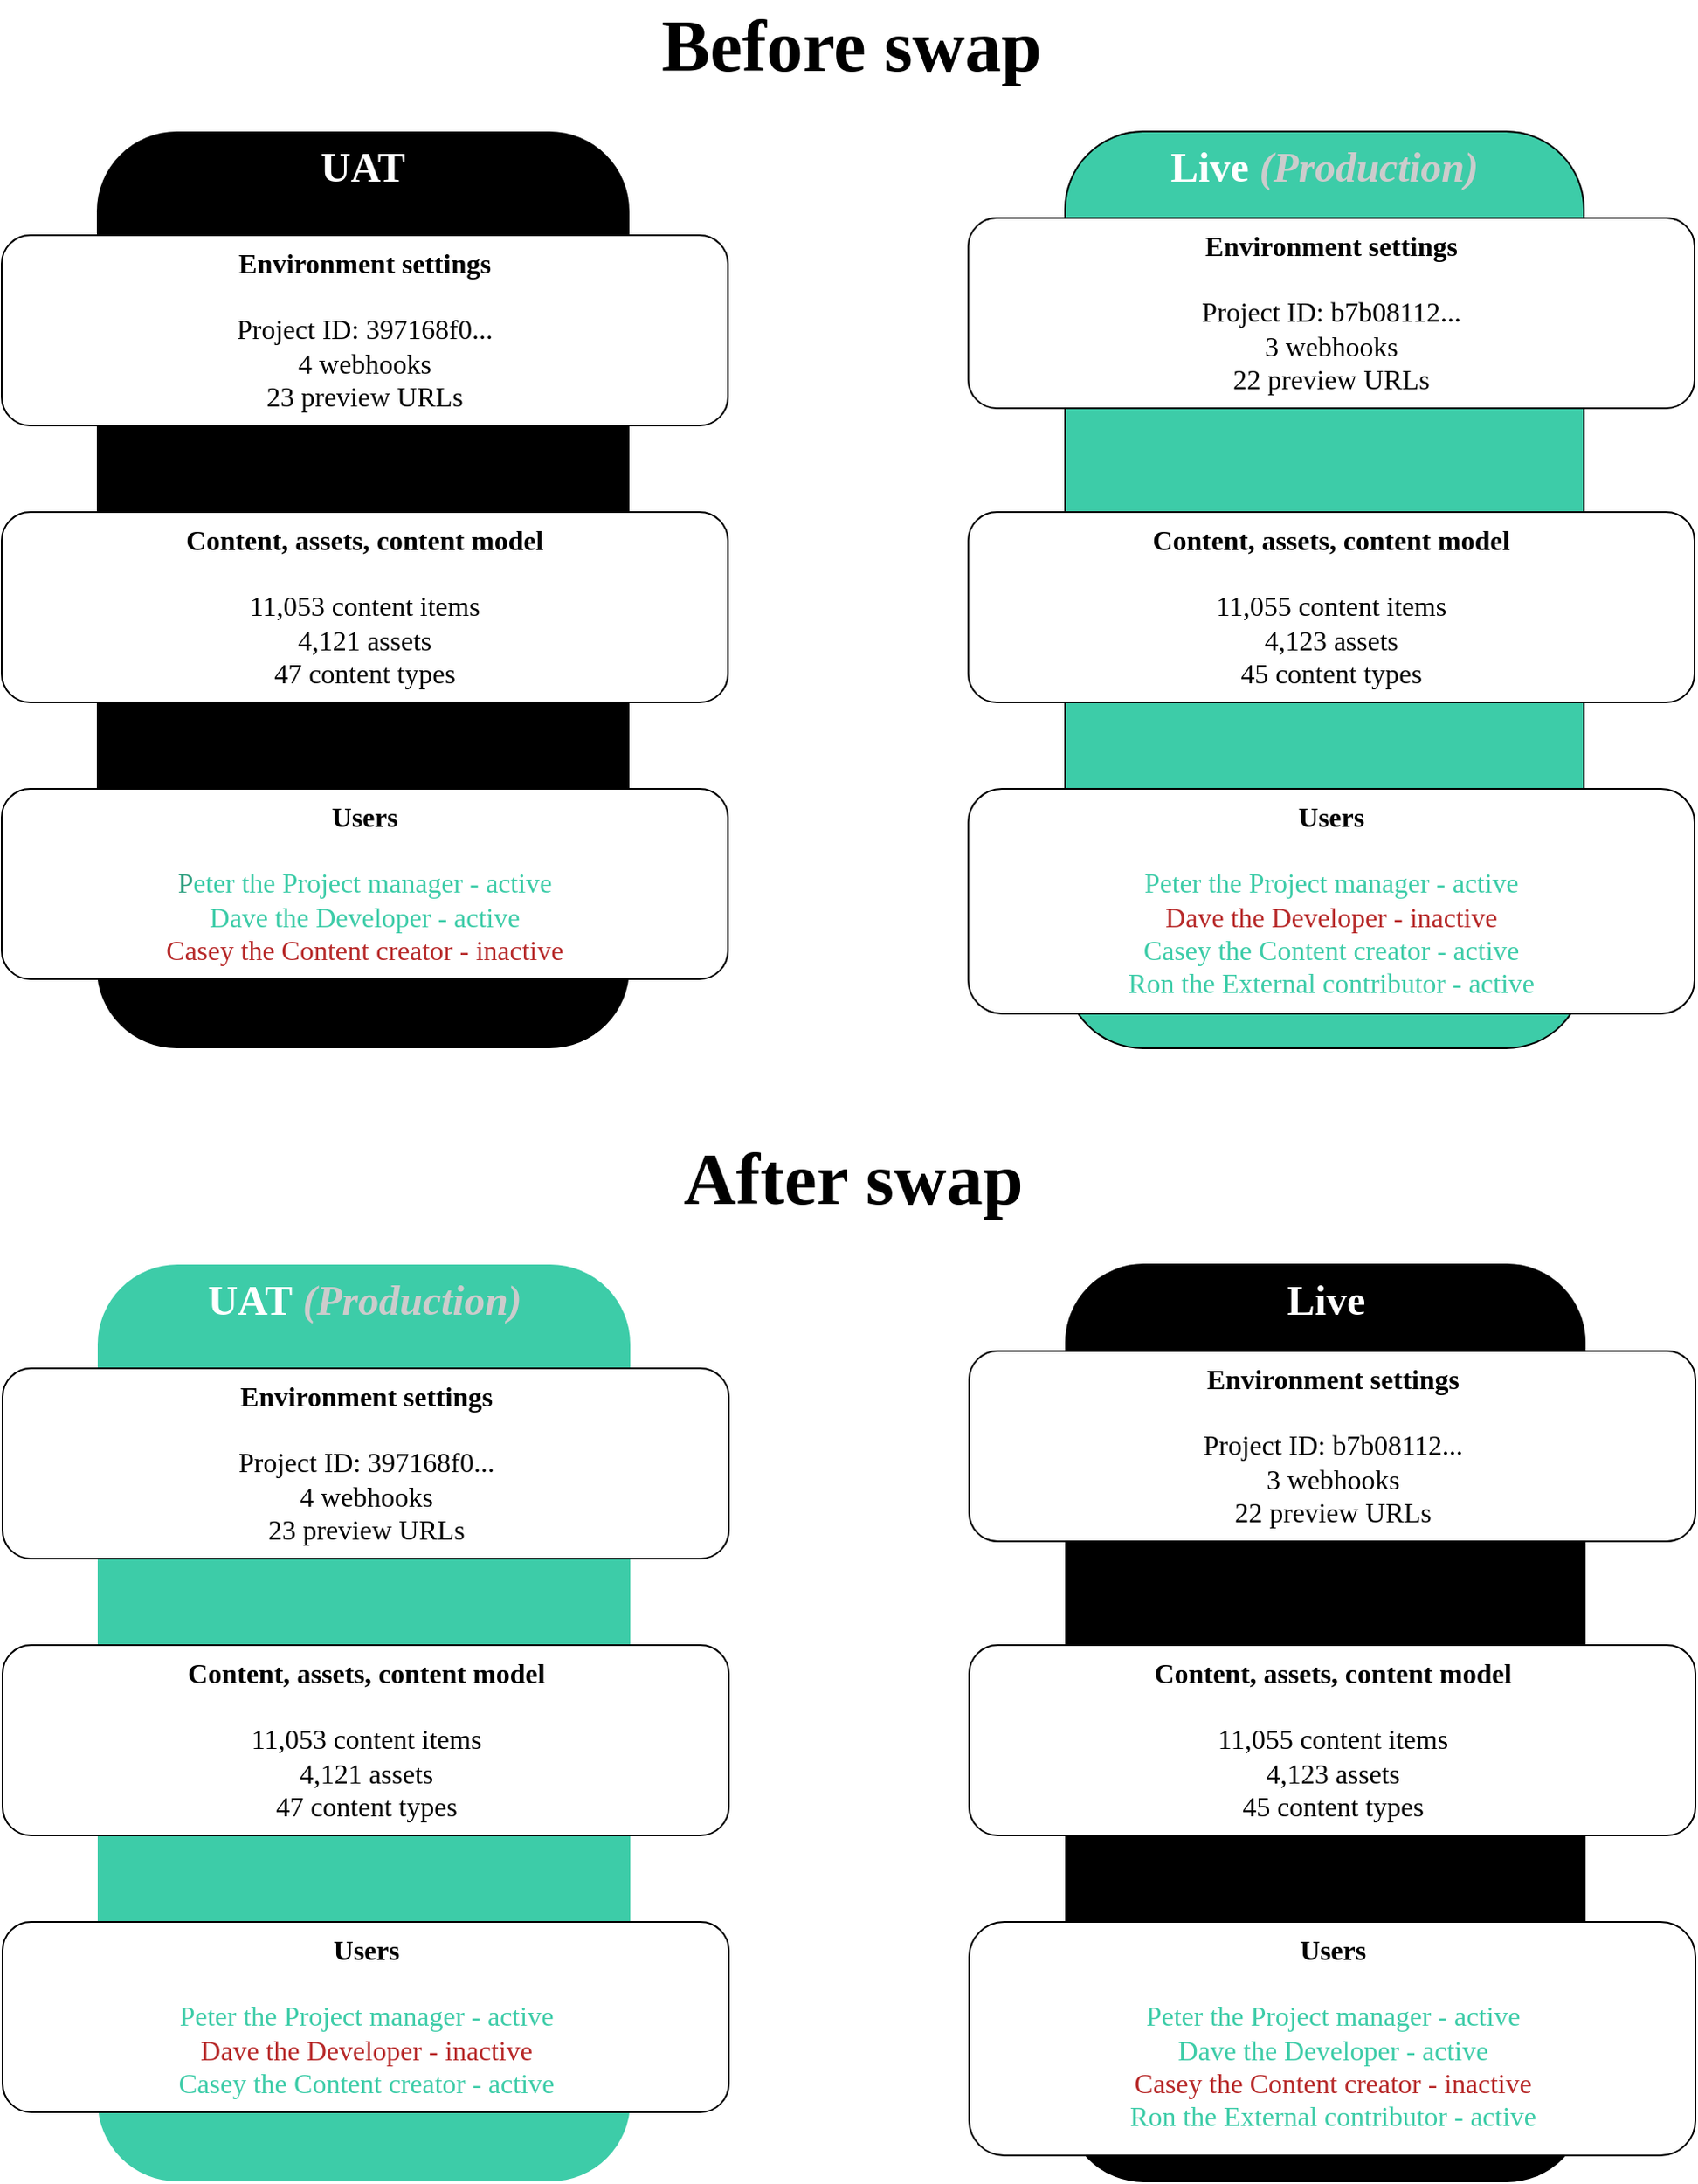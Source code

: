 <mxfile version="19.0.3" type="device" pages="2"><diagram id="YrHMcUT1UW2sDHBCum3P" name="Swap before/after"><mxGraphModel dx="1038" dy="649" grid="0" gridSize="10" guides="1" tooltips="1" connect="1" arrows="1" fold="1" page="0" pageScale="1" pageWidth="850" pageHeight="1100" math="0" shadow="0"><root><mxCell id="0"/><mxCell id="1" parent="0"/><mxCell id="qn9nohCZ8gIJKkK-FALX-1" value="&lt;b style=&quot;font-size: 24px;&quot;&gt;Live&lt;font style=&quot;font-size: 24px;&quot;&gt; &lt;i style=&quot;font-size: 24px;&quot;&gt;&lt;font color=&quot;#cccccc&quot; style=&quot;font-size: 24px;&quot;&gt;(Production)&lt;/font&gt;&lt;/i&gt;&lt;/font&gt;&lt;/b&gt;" style="whiteSpace=wrap;html=1;fillColor=#3DCCA8;fontSize=24;strokeColor=#000000;verticalAlign=top;fontColor=#FFFFFF;rounded=1;fontFamily=Work Sans;" parent="1" vertex="1"><mxGeometry x="710" y="80" width="300" height="530" as="geometry"/></mxCell><mxCell id="qn9nohCZ8gIJKkK-FALX-2" value="&lt;b style=&quot;font-size: 24px;&quot;&gt;UAT&lt;/b&gt;" style="whiteSpace=wrap;html=1;fillColor=#000000;gradientColor=none;fontSize=24;strokeColor=none;verticalAlign=top;fontColor=#FFFFFF;rounded=1;fontFamily=Work Sans;" parent="1" vertex="1"><mxGeometry x="150" y="80" width="308" height="530" as="geometry"/></mxCell><mxCell id="qn9nohCZ8gIJKkK-FALX-3" value="&lt;b style=&quot;font-size: 16px&quot;&gt;Environment settings&lt;br style=&quot;font-size: 16px&quot;&gt;&lt;/b&gt;&lt;br style=&quot;font-size: 16px&quot;&gt;Project ID:&amp;nbsp;&lt;span&gt;397168f0...&lt;/span&gt;&lt;br&gt;4 webhooks&lt;br style=&quot;font-size: 16px&quot;&gt;23 preview URLs&lt;br style=&quot;font-size: 16px&quot;&gt;&lt;span style=&quot;font-size: 16px&quot;&gt;&lt;br style=&quot;font-size: 16px&quot;&gt;&lt;/span&gt;" style="rounded=1;whiteSpace=wrap;html=1;verticalAlign=top;fontFamily=Work Sans;fontSize=16;" parent="1" vertex="1"><mxGeometry x="95" y="140" width="420" height="110" as="geometry"/></mxCell><mxCell id="qn9nohCZ8gIJKkK-FALX-4" value="Content, assets, content model&lt;br style=&quot;font-size: 16px&quot;&gt;&lt;br style=&quot;font-size: 16px&quot;&gt;&lt;span style=&quot;font-weight: normal ; font-size: 16px&quot;&gt;11,053 content items&lt;br style=&quot;font-size: 16px&quot;&gt;4,121 assets&lt;br&gt;47 content types&lt;br&gt;&lt;/span&gt;" style="rounded=1;whiteSpace=wrap;html=1;fontStyle=1;verticalAlign=top;fontFamily=Work Sans;fontSize=16;" parent="1" vertex="1"><mxGeometry x="95" y="300" width="420" height="110" as="geometry"/></mxCell><mxCell id="qn9nohCZ8gIJKkK-FALX-5" value="&lt;b style=&quot;font-size: 16px&quot;&gt;Users&lt;/b&gt;&lt;br style=&quot;font-size: 16px&quot;&gt;&lt;br style=&quot;font-size: 16px&quot;&gt;&lt;font style=&quot;font-size: 16px&quot;&gt;&lt;font color=&quot;#2c9e7e&quot;&gt;P&lt;/font&gt;&lt;font color=&quot;#3dcca8&quot;&gt;eter the Project manager - active&lt;br style=&quot;font-size: 16px&quot;&gt;Dave the Developer - active&lt;/font&gt;&lt;br style=&quot;font-size: 16px&quot;&gt;&lt;/font&gt;&lt;font style=&quot;font-size: 16px&quot; color=&quot;#b72929&quot;&gt;Casey the Content creator - inactive&lt;/font&gt;" style="rounded=1;whiteSpace=wrap;html=1;verticalAlign=top;fontFamily=Work Sans;fontSize=16;" parent="1" vertex="1"><mxGeometry x="95" y="460" width="420" height="110" as="geometry"/></mxCell><mxCell id="qn9nohCZ8gIJKkK-FALX-6" value="&lt;b style=&quot;font-size: 16px&quot;&gt;Environment settings&lt;br style=&quot;font-size: 16px&quot;&gt;&lt;/b&gt;&lt;br style=&quot;font-size: 16px&quot;&gt;Project ID:&amp;nbsp;&lt;span&gt;b7b08112...&lt;/span&gt;&lt;br&gt;&lt;span style=&quot;font-size: 16px&quot;&gt;3 webhooks&lt;br&gt;22 preview URLs&lt;br style=&quot;font-size: 16px&quot;&gt;&lt;/span&gt;" style="rounded=1;whiteSpace=wrap;html=1;verticalAlign=top;fontFamily=Work Sans;fontSize=16;" parent="1" vertex="1"><mxGeometry x="654" y="130" width="420" height="110" as="geometry"/></mxCell><mxCell id="qn9nohCZ8gIJKkK-FALX-7" value="Content, assets,&amp;nbsp;content model&lt;br style=&quot;font-size: 16px&quot;&gt;&lt;br style=&quot;font-size: 16px&quot;&gt;&lt;span style=&quot;font-weight: normal ; font-size: 16px&quot;&gt;11,055 content items&lt;br style=&quot;font-size: 16px&quot;&gt;4,123 assets&lt;br&gt;45 content types&lt;br&gt;&lt;/span&gt;" style="rounded=1;whiteSpace=wrap;html=1;fontStyle=1;verticalAlign=top;fontFamily=Work Sans;fontSize=16;" parent="1" vertex="1"><mxGeometry x="654" y="300" width="420" height="110" as="geometry"/></mxCell><mxCell id="qn9nohCZ8gIJKkK-FALX-8" value="&lt;b style=&quot;color: rgb(0 , 0 , 0) ; font-size: 16px ; font-style: normal ; letter-spacing: normal ; text-align: center ; text-indent: 0px ; text-transform: none ; word-spacing: 0px&quot;&gt;Users&lt;/b&gt;&lt;br style=&quot;color: rgb(0 , 0 , 0) ; font-size: 16px ; font-style: normal ; font-weight: 400 ; letter-spacing: normal ; text-align: center ; text-indent: 0px ; text-transform: none ; word-spacing: 0px&quot;&gt;&lt;br style=&quot;color: rgb(0 , 0 , 0) ; font-size: 16px ; font-style: normal ; font-weight: 400 ; letter-spacing: normal ; text-align: center ; text-indent: 0px ; text-transform: none ; word-spacing: 0px&quot;&gt;&lt;font color=&quot;#3dcca8&quot; style=&quot;font-size: 16px;&quot;&gt;Peter the Project manager - active&lt;/font&gt;&lt;br style=&quot;font-size: 16px&quot;&gt;&lt;font style=&quot;font-size: 16px&quot; color=&quot;#b72929&quot;&gt;Dave the Developer - inactive&lt;br style=&quot;font-size: 16px&quot;&gt;&lt;/font&gt;&lt;font style=&quot;font-size: 16px&quot;&gt;&lt;font color=&quot;#3dcca8&quot;&gt;Casey the Content creator - active&lt;br&gt;Ron the External contributor - active&lt;/font&gt;&lt;br&gt;&lt;/font&gt;" style="rounded=1;whiteSpace=wrap;html=1;fillColor=default;labelBackgroundColor=none;verticalAlign=top;fontFamily=Work Sans;fontSize=16;" parent="1" vertex="1"><mxGeometry x="654" y="460" width="420" height="130" as="geometry"/></mxCell><mxCell id="qn9nohCZ8gIJKkK-FALX-9" value="Before swap" style="text;html=1;align=center;verticalAlign=middle;resizable=0;points=[];autosize=1;strokeColor=none;fillColor=none;fontSize=42;fontFamily=Work Sans;fontStyle=1" parent="1" vertex="1"><mxGeometry x="451" y="4" width="270" height="54" as="geometry"/></mxCell><mxCell id="FySHaScE9tvOJL1MX2Oc-1" value="&lt;b style=&quot;font-size: 24px&quot;&gt;Live&lt;/b&gt;" style="whiteSpace=wrap;html=1;fillColor=#000000;fontSize=24;strokeColor=#000000;verticalAlign=top;fontColor=#FFFFFF;rounded=1;fontFamily=Work Sans;" parent="1" vertex="1"><mxGeometry x="710.5" y="735" width="300" height="530" as="geometry"/></mxCell><mxCell id="FySHaScE9tvOJL1MX2Oc-2" value="&lt;b style=&quot;font-size: 24px&quot;&gt;UAT&lt;/b&gt;&lt;b&gt;&amp;nbsp;&lt;i&gt;&lt;font color=&quot;#cccccc&quot;&gt;(Production)&lt;/font&gt;&lt;/i&gt;&lt;/b&gt;" style="whiteSpace=wrap;html=1;fillColor=#3DCCA8;gradientColor=none;fontSize=24;strokeColor=none;verticalAlign=top;fontColor=#FFFFFF;rounded=1;fontFamily=Work Sans;" parent="1" vertex="1"><mxGeometry x="150.5" y="735" width="308" height="530" as="geometry"/></mxCell><mxCell id="FySHaScE9tvOJL1MX2Oc-3" value="&lt;b&gt;Environment settings&lt;br&gt;&lt;/b&gt;&lt;br&gt;Project ID:&amp;nbsp;397168f0...&lt;br&gt;4 webhooks&lt;br&gt;23 preview URLs" style="rounded=1;whiteSpace=wrap;html=1;verticalAlign=top;fontFamily=Work Sans;fontSize=16;" parent="1" vertex="1"><mxGeometry x="95.5" y="795" width="420" height="110" as="geometry"/></mxCell><mxCell id="FySHaScE9tvOJL1MX2Oc-4" value="Content, assets, content model&lt;br&gt;&lt;br&gt;&lt;span style=&quot;font-weight: normal&quot;&gt;11,053 content items&lt;br&gt;4,121 assets&lt;br&gt;47 content types&lt;/span&gt;" style="rounded=1;whiteSpace=wrap;html=1;fontStyle=1;verticalAlign=top;fontFamily=Work Sans;fontSize=16;" parent="1" vertex="1"><mxGeometry x="95.5" y="955" width="420" height="110" as="geometry"/></mxCell><mxCell id="FySHaScE9tvOJL1MX2Oc-5" value="&lt;b style=&quot;font-size: 16px&quot;&gt;Users&lt;/b&gt;&lt;br style=&quot;font-size: 16px&quot;&gt;&lt;br style=&quot;font-size: 16px&quot;&gt;&lt;font style=&quot;font-size: 16px&quot;&gt;&lt;font color=&quot;#3dcca8&quot;&gt;Peter the Project manager - active&lt;br style=&quot;font-size: 16px&quot;&gt;&lt;/font&gt;&lt;font color=&quot;#b72929&quot;&gt;Dave the Developer - inactive&lt;br style=&quot;font-size: 16px&quot;&gt;&lt;/font&gt;&lt;/font&gt;&lt;font color=&quot;#3dcca8&quot; style=&quot;font-size: 16px&quot;&gt;Casey the Content creator - active&lt;/font&gt;" style="rounded=1;whiteSpace=wrap;html=1;verticalAlign=top;fontFamily=Work Sans;fontSize=16;" parent="1" vertex="1"><mxGeometry x="95.5" y="1115" width="420" height="110" as="geometry"/></mxCell><mxCell id="FySHaScE9tvOJL1MX2Oc-6" value="&lt;b style=&quot;font-size: 16px&quot;&gt;Environment settings&lt;br style=&quot;font-size: 16px&quot;&gt;&lt;/b&gt;&lt;br style=&quot;font-size: 16px&quot;&gt;Project ID:&amp;nbsp;&lt;span&gt;b7b08112...&lt;/span&gt;&lt;br&gt;&lt;span style=&quot;font-size: 16px&quot;&gt;3 webhooks&lt;br&gt;22 preview URLs&lt;br style=&quot;font-size: 16px&quot;&gt;&lt;/span&gt;" style="rounded=1;whiteSpace=wrap;html=1;verticalAlign=top;fontFamily=Work Sans;fontSize=16;" parent="1" vertex="1"><mxGeometry x="654.5" y="785" width="420" height="110" as="geometry"/></mxCell><mxCell id="FySHaScE9tvOJL1MX2Oc-7" value="Content, assets,&amp;nbsp;content model&lt;br&gt;&lt;br&gt;&lt;span style=&quot;font-weight: normal&quot;&gt;11,055 content items&lt;br&gt;4,123 assets&lt;br&gt;45 content types&lt;/span&gt;" style="rounded=1;whiteSpace=wrap;html=1;fontStyle=1;verticalAlign=top;fontFamily=Work Sans;fontSize=16;" parent="1" vertex="1"><mxGeometry x="654.5" y="955" width="420" height="110" as="geometry"/></mxCell><mxCell id="FySHaScE9tvOJL1MX2Oc-8" value="&lt;b style=&quot;color: rgb(0 , 0 , 0) ; font-size: 16px ; font-style: normal ; letter-spacing: normal ; text-align: center ; text-indent: 0px ; text-transform: none ; word-spacing: 0px&quot;&gt;Users&lt;/b&gt;&lt;br style=&quot;color: rgb(0 , 0 , 0) ; font-size: 16px ; font-style: normal ; font-weight: 400 ; letter-spacing: normal ; text-align: center ; text-indent: 0px ; text-transform: none ; word-spacing: 0px&quot;&gt;&lt;br style=&quot;color: rgb(0 , 0 , 0) ; font-size: 16px ; font-style: normal ; font-weight: 400 ; letter-spacing: normal ; text-align: center ; text-indent: 0px ; text-transform: none ; word-spacing: 0px&quot;&gt;&lt;font color=&quot;#3dcca8&quot;&gt;&lt;font style=&quot;font-size: 16px;&quot;&gt;Peter the Project manager - active&lt;/font&gt;&lt;br style=&quot;font-size: 16px&quot;&gt;&lt;/font&gt;&lt;font style=&quot;font-size: 16px&quot;&gt;&lt;font color=&quot;#3dcca8&quot;&gt;Dave the Developer - active&lt;/font&gt;&lt;br style=&quot;font-size: 16px&quot;&gt;&lt;/font&gt;&lt;font style=&quot;font-size: 16px&quot; color=&quot;#b72929&quot;&gt;Casey the Content creator - inactive&lt;br&gt;&lt;/font&gt;&lt;font color=&quot;#3dcca8&quot;&gt;Ron the External contributor - active&lt;/font&gt;&lt;font style=&quot;font-size: 16px&quot; color=&quot;#2c9e7e&quot;&gt;&lt;br&gt;&lt;/font&gt;" style="rounded=1;whiteSpace=wrap;html=1;fillColor=default;labelBackgroundColor=none;verticalAlign=top;fontFamily=Work Sans;fontSize=16;" parent="1" vertex="1"><mxGeometry x="654.5" y="1115" width="420" height="135" as="geometry"/></mxCell><mxCell id="FySHaScE9tvOJL1MX2Oc-9" value="After swap" style="text;html=1;align=center;verticalAlign=middle;resizable=0;points=[];autosize=1;strokeColor=none;fillColor=none;fontSize=42;fontFamily=Work Sans;fontStyle=1" parent="1" vertex="1"><mxGeometry x="468.5" y="659" width="236" height="54" as="geometry"/></mxCell></root></mxGraphModel></diagram><diagram id="exVWXw7z9mi36RNzyQNP" name="Page-2"><mxGraphModel dx="1422" dy="832" grid="1" gridSize="10" guides="1" tooltips="1" connect="1" arrows="1" fold="1" page="1" pageScale="1" pageWidth="850" pageHeight="1100" math="0" shadow="0"><root><mxCell id="_dseJ26-NcYl9LuWxFes-0"/><mxCell id="_dseJ26-NcYl9LuWxFes-1" parent="_dseJ26-NcYl9LuWxFes-0"/></root></mxGraphModel></diagram></mxfile>
